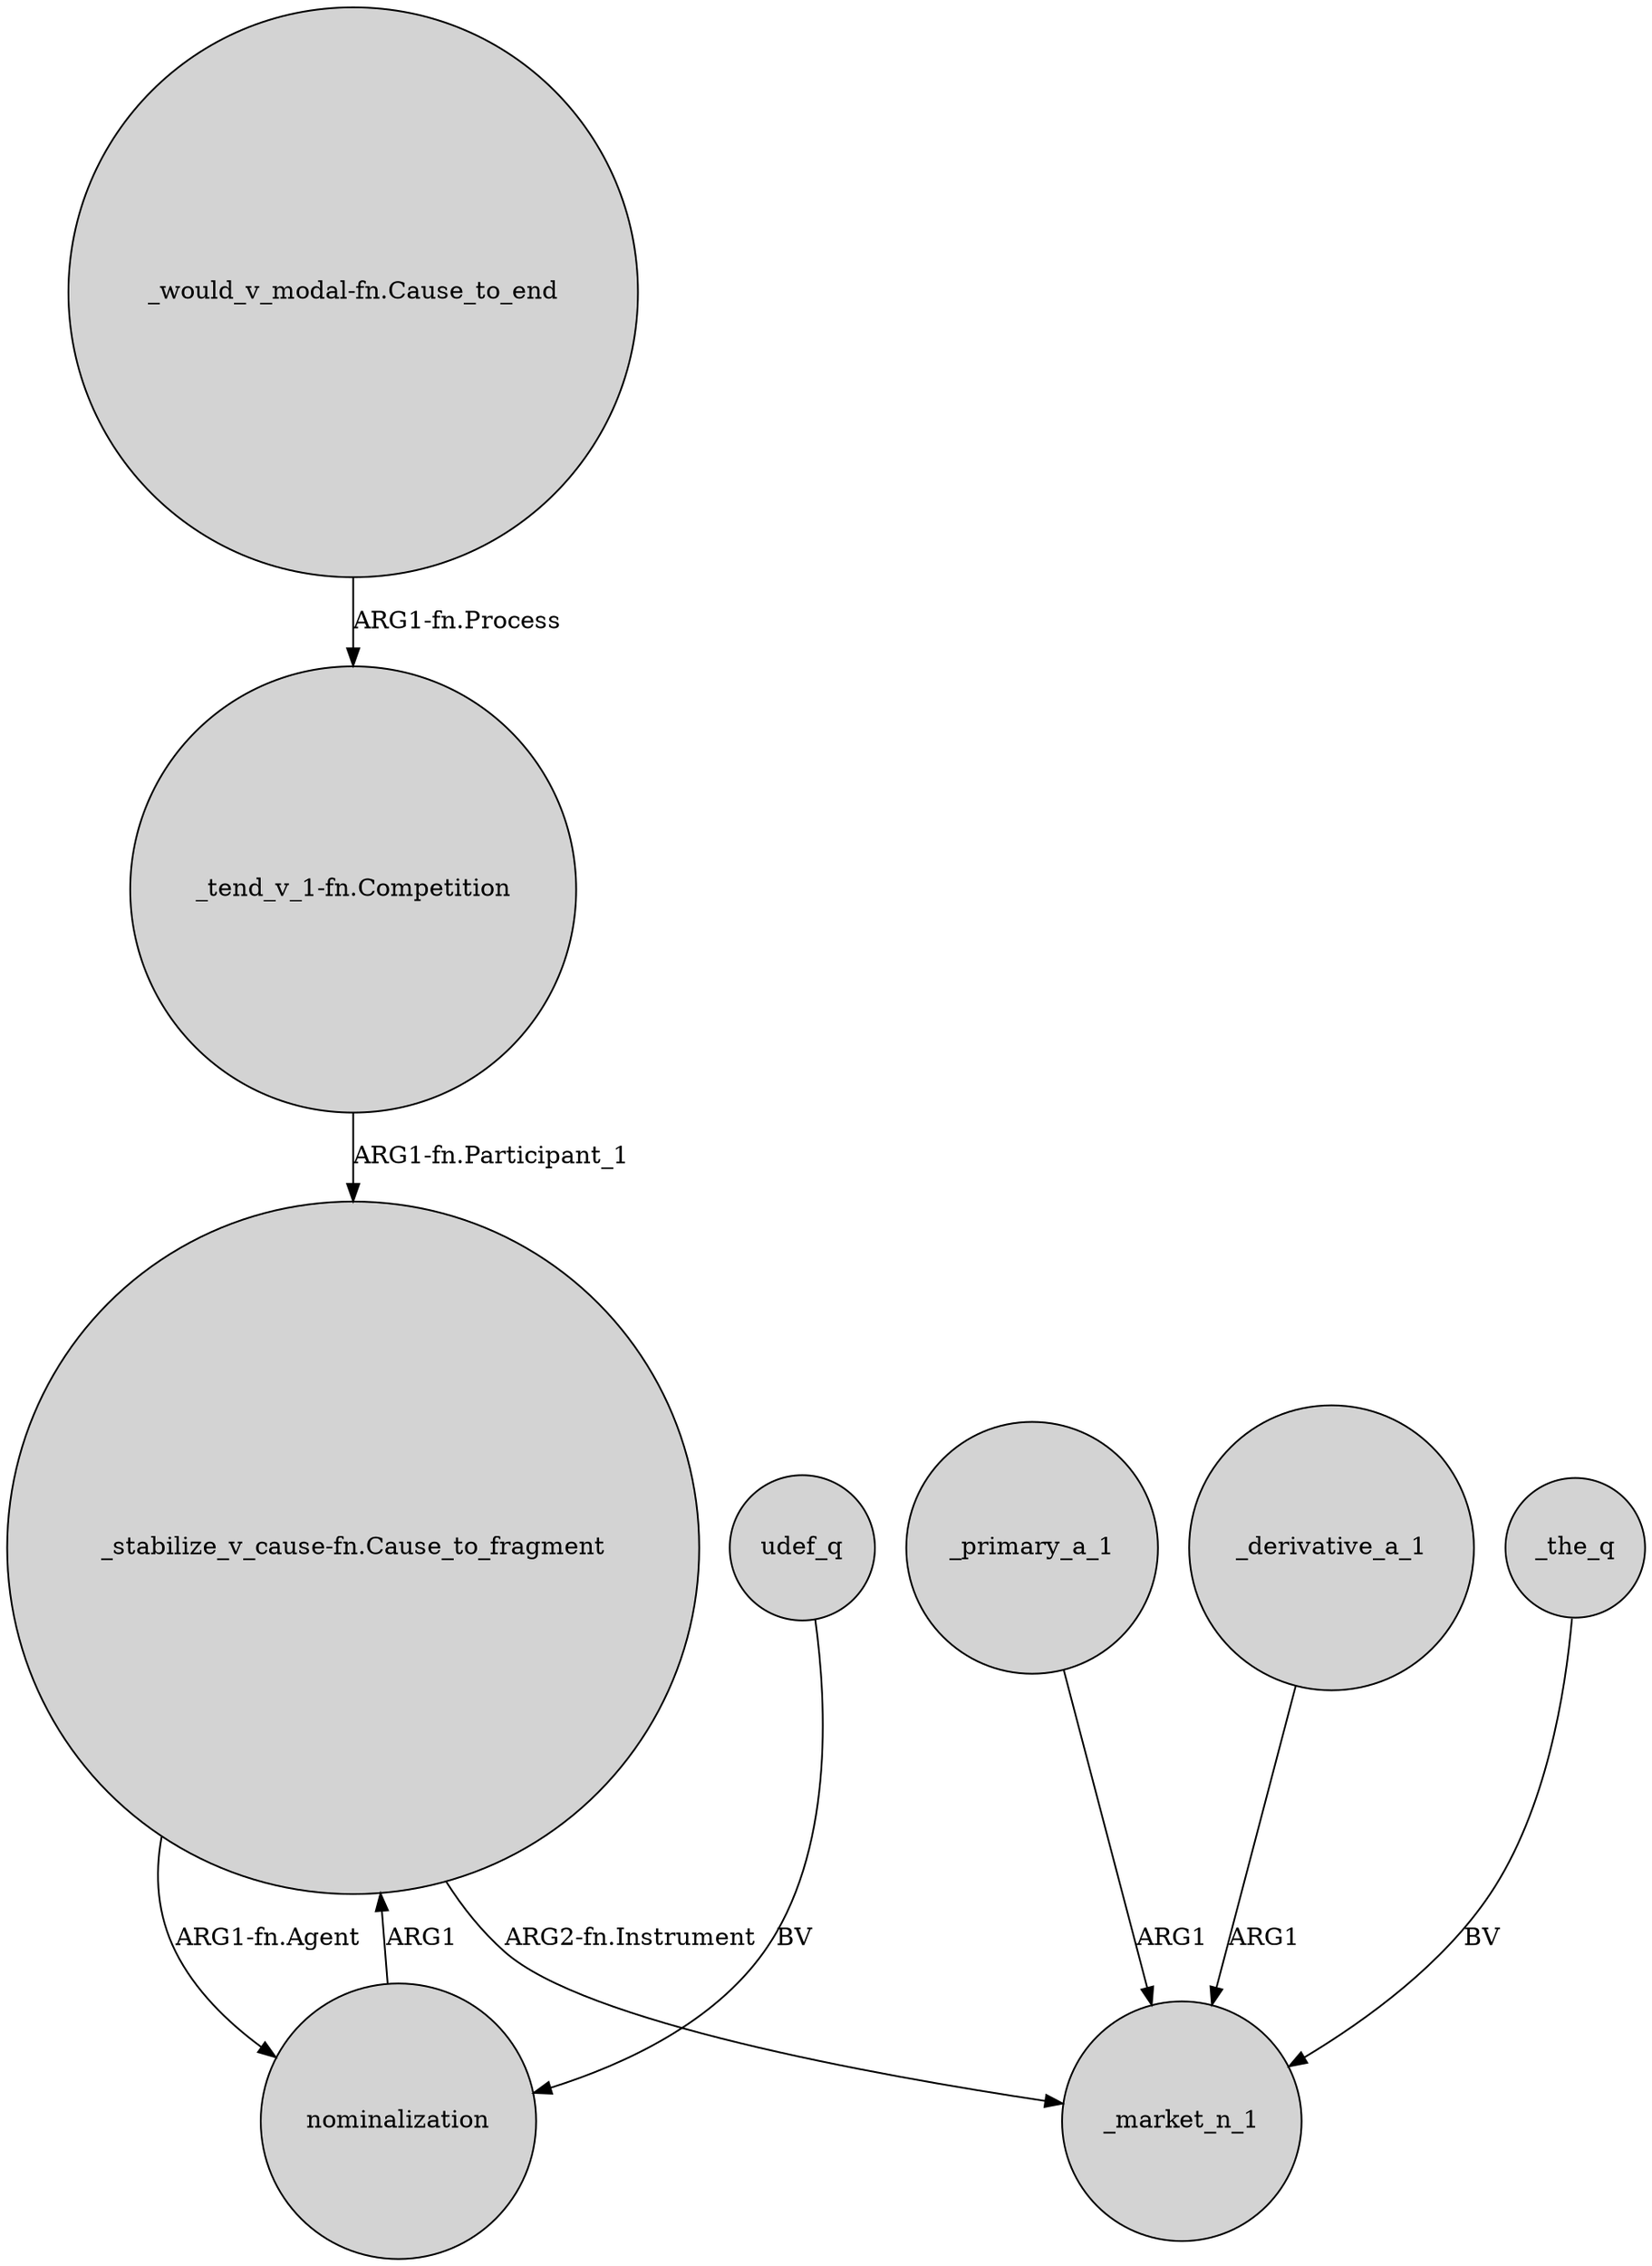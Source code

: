 digraph {
	node [shape=circle style=filled]
	"_would_v_modal-fn.Cause_to_end" -> "_tend_v_1-fn.Competition" [label="ARG1-fn.Process"]
	"_stabilize_v_cause-fn.Cause_to_fragment" -> nominalization [label="ARG1-fn.Agent"]
	"_stabilize_v_cause-fn.Cause_to_fragment" -> _market_n_1 [label="ARG2-fn.Instrument"]
	_primary_a_1 -> _market_n_1 [label=ARG1]
	"_tend_v_1-fn.Competition" -> "_stabilize_v_cause-fn.Cause_to_fragment" [label="ARG1-fn.Participant_1"]
	_derivative_a_1 -> _market_n_1 [label=ARG1]
	_the_q -> _market_n_1 [label=BV]
	udef_q -> nominalization [label=BV]
	nominalization -> "_stabilize_v_cause-fn.Cause_to_fragment" [label=ARG1]
}
